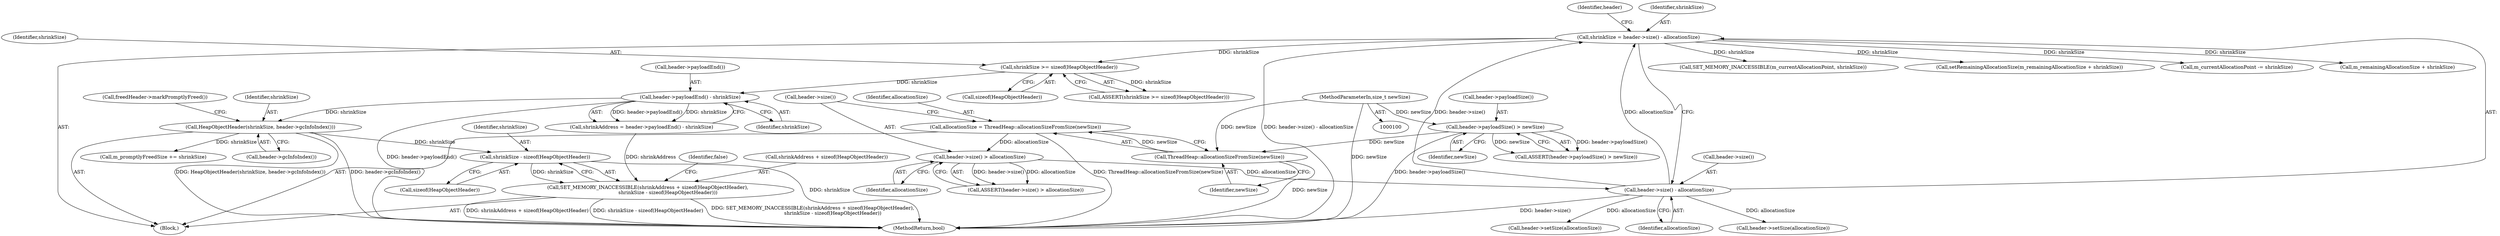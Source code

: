 digraph "0_Chrome_0749ec24fae74ec32d0567eef0e5ec43c84dbcb9_10@API" {
"1000181" [label="(Call,shrinkSize - sizeof(HeapObjectHeader))"];
"1000157" [label="(Call,HeapObjectHeader(shrinkSize, header->gcInfoIndex()))"];
"1000154" [label="(Call,header->payloadEnd() - shrinkSize)"];
"1000143" [label="(Call,shrinkSize >= sizeof(HeapObjectHeader))"];
"1000119" [label="(Call,shrinkSize = header->size() - allocationSize)"];
"1000121" [label="(Call,header->size() - allocationSize)"];
"1000115" [label="(Call,header->size() > allocationSize)"];
"1000110" [label="(Call,allocationSize = ThreadHeap::allocationSizeFromSize(newSize))"];
"1000112" [label="(Call,ThreadHeap::allocationSizeFromSize(newSize))"];
"1000106" [label="(Call,header->payloadSize() > newSize)"];
"1000102" [label="(MethodParameterIn,size_t newSize)"];
"1000176" [label="(Call,SET_MEMORY_INACCESSIBLE(shrinkAddress + sizeof(HeapObjectHeader),\n                          shrinkSize - sizeof(HeapObjectHeader)))"];
"1000157" [label="(Call,HeapObjectHeader(shrinkSize, header->gcInfoIndex()))"];
"1000154" [label="(Call,header->payloadEnd() - shrinkSize)"];
"1000142" [label="(Call,ASSERT(shrinkSize >= sizeof(HeapObjectHeader)))"];
"1000119" [label="(Call,shrinkSize = header->size() - allocationSize)"];
"1000138" [label="(Call,header->setSize(allocationSize))"];
"1000117" [label="(Identifier,allocationSize)"];
"1000105" [label="(Call,ASSERT(header->payloadSize() > newSize))"];
"1000183" [label="(Call,sizeof(HeapObjectHeader))"];
"1000110" [label="(Call,allocationSize = ThreadHeap::allocationSizeFromSize(newSize))"];
"1000103" [label="(Block,)"];
"1000156" [label="(Identifier,shrinkSize)"];
"1000115" [label="(Call,header->size() > allocationSize)"];
"1000123" [label="(Identifier,allocationSize)"];
"1000108" [label="(Identifier,newSize)"];
"1000155" [label="(Call,header->payloadEnd())"];
"1000186" [label="(Identifier,false)"];
"1000135" [label="(Call,SET_MEMORY_INACCESSIBLE(m_currentAllocationPoint, shrinkSize))"];
"1000176" [label="(Call,SET_MEMORY_INACCESSIBLE(shrinkAddress + sizeof(HeapObjectHeader),\n                          shrinkSize - sizeof(HeapObjectHeader)))"];
"1000177" [label="(Call,shrinkAddress + sizeof(HeapObjectHeader))"];
"1000113" [label="(Identifier,newSize)"];
"1000160" [label="(Call,freedHeader->markPromptlyFreed())"];
"1000174" [label="(Call,header->setSize(allocationSize))"];
"1000111" [label="(Identifier,allocationSize)"];
"1000106" [label="(Call,header->payloadSize() > newSize)"];
"1000112" [label="(Call,ThreadHeap::allocationSizeFromSize(newSize))"];
"1000131" [label="(Call,setRemainingAllocationSize(m_remainingAllocationSize + shrinkSize))"];
"1000107" [label="(Call,header->payloadSize())"];
"1000145" [label="(Call,sizeof(HeapObjectHeader))"];
"1000122" [label="(Call,header->size())"];
"1000187" [label="(MethodReturn,bool)"];
"1000152" [label="(Call,shrinkAddress = header->payloadEnd() - shrinkSize)"];
"1000128" [label="(Call,m_currentAllocationPoint -= shrinkSize)"];
"1000126" [label="(Identifier,header)"];
"1000102" [label="(MethodParameterIn,size_t newSize)"];
"1000132" [label="(Call,m_remainingAllocationSize + shrinkSize)"];
"1000158" [label="(Identifier,shrinkSize)"];
"1000116" [label="(Call,header->size())"];
"1000120" [label="(Identifier,shrinkSize)"];
"1000114" [label="(Call,ASSERT(header->size() > allocationSize))"];
"1000171" [label="(Call,m_promptlyFreedSize += shrinkSize)"];
"1000159" [label="(Call,header->gcInfoIndex())"];
"1000143" [label="(Call,shrinkSize >= sizeof(HeapObjectHeader))"];
"1000181" [label="(Call,shrinkSize - sizeof(HeapObjectHeader))"];
"1000121" [label="(Call,header->size() - allocationSize)"];
"1000182" [label="(Identifier,shrinkSize)"];
"1000144" [label="(Identifier,shrinkSize)"];
"1000181" -> "1000176"  [label="AST: "];
"1000181" -> "1000183"  [label="CFG: "];
"1000182" -> "1000181"  [label="AST: "];
"1000183" -> "1000181"  [label="AST: "];
"1000176" -> "1000181"  [label="CFG: "];
"1000181" -> "1000187"  [label="DDG: shrinkSize"];
"1000181" -> "1000176"  [label="DDG: shrinkSize"];
"1000157" -> "1000181"  [label="DDG: shrinkSize"];
"1000157" -> "1000103"  [label="AST: "];
"1000157" -> "1000159"  [label="CFG: "];
"1000158" -> "1000157"  [label="AST: "];
"1000159" -> "1000157"  [label="AST: "];
"1000160" -> "1000157"  [label="CFG: "];
"1000157" -> "1000187"  [label="DDG: HeapObjectHeader(shrinkSize, header->gcInfoIndex())"];
"1000157" -> "1000187"  [label="DDG: header->gcInfoIndex()"];
"1000154" -> "1000157"  [label="DDG: shrinkSize"];
"1000157" -> "1000171"  [label="DDG: shrinkSize"];
"1000154" -> "1000152"  [label="AST: "];
"1000154" -> "1000156"  [label="CFG: "];
"1000155" -> "1000154"  [label="AST: "];
"1000156" -> "1000154"  [label="AST: "];
"1000152" -> "1000154"  [label="CFG: "];
"1000154" -> "1000187"  [label="DDG: header->payloadEnd()"];
"1000154" -> "1000152"  [label="DDG: header->payloadEnd()"];
"1000154" -> "1000152"  [label="DDG: shrinkSize"];
"1000143" -> "1000154"  [label="DDG: shrinkSize"];
"1000143" -> "1000142"  [label="AST: "];
"1000143" -> "1000145"  [label="CFG: "];
"1000144" -> "1000143"  [label="AST: "];
"1000145" -> "1000143"  [label="AST: "];
"1000142" -> "1000143"  [label="CFG: "];
"1000143" -> "1000142"  [label="DDG: shrinkSize"];
"1000119" -> "1000143"  [label="DDG: shrinkSize"];
"1000119" -> "1000103"  [label="AST: "];
"1000119" -> "1000121"  [label="CFG: "];
"1000120" -> "1000119"  [label="AST: "];
"1000121" -> "1000119"  [label="AST: "];
"1000126" -> "1000119"  [label="CFG: "];
"1000119" -> "1000187"  [label="DDG: header->size() - allocationSize"];
"1000121" -> "1000119"  [label="DDG: header->size()"];
"1000121" -> "1000119"  [label="DDG: allocationSize"];
"1000119" -> "1000128"  [label="DDG: shrinkSize"];
"1000119" -> "1000131"  [label="DDG: shrinkSize"];
"1000119" -> "1000132"  [label="DDG: shrinkSize"];
"1000119" -> "1000135"  [label="DDG: shrinkSize"];
"1000121" -> "1000123"  [label="CFG: "];
"1000122" -> "1000121"  [label="AST: "];
"1000123" -> "1000121"  [label="AST: "];
"1000121" -> "1000187"  [label="DDG: header->size()"];
"1000115" -> "1000121"  [label="DDG: allocationSize"];
"1000121" -> "1000138"  [label="DDG: allocationSize"];
"1000121" -> "1000174"  [label="DDG: allocationSize"];
"1000115" -> "1000114"  [label="AST: "];
"1000115" -> "1000117"  [label="CFG: "];
"1000116" -> "1000115"  [label="AST: "];
"1000117" -> "1000115"  [label="AST: "];
"1000114" -> "1000115"  [label="CFG: "];
"1000115" -> "1000114"  [label="DDG: header->size()"];
"1000115" -> "1000114"  [label="DDG: allocationSize"];
"1000110" -> "1000115"  [label="DDG: allocationSize"];
"1000110" -> "1000103"  [label="AST: "];
"1000110" -> "1000112"  [label="CFG: "];
"1000111" -> "1000110"  [label="AST: "];
"1000112" -> "1000110"  [label="AST: "];
"1000116" -> "1000110"  [label="CFG: "];
"1000110" -> "1000187"  [label="DDG: ThreadHeap::allocationSizeFromSize(newSize)"];
"1000112" -> "1000110"  [label="DDG: newSize"];
"1000112" -> "1000113"  [label="CFG: "];
"1000113" -> "1000112"  [label="AST: "];
"1000112" -> "1000187"  [label="DDG: newSize"];
"1000106" -> "1000112"  [label="DDG: newSize"];
"1000102" -> "1000112"  [label="DDG: newSize"];
"1000106" -> "1000105"  [label="AST: "];
"1000106" -> "1000108"  [label="CFG: "];
"1000107" -> "1000106"  [label="AST: "];
"1000108" -> "1000106"  [label="AST: "];
"1000105" -> "1000106"  [label="CFG: "];
"1000106" -> "1000187"  [label="DDG: header->payloadSize()"];
"1000106" -> "1000105"  [label="DDG: header->payloadSize()"];
"1000106" -> "1000105"  [label="DDG: newSize"];
"1000102" -> "1000106"  [label="DDG: newSize"];
"1000102" -> "1000100"  [label="AST: "];
"1000102" -> "1000187"  [label="DDG: newSize"];
"1000176" -> "1000103"  [label="AST: "];
"1000177" -> "1000176"  [label="AST: "];
"1000186" -> "1000176"  [label="CFG: "];
"1000176" -> "1000187"  [label="DDG: shrinkSize - sizeof(HeapObjectHeader)"];
"1000176" -> "1000187"  [label="DDG: SET_MEMORY_INACCESSIBLE(shrinkAddress + sizeof(HeapObjectHeader),\n                          shrinkSize - sizeof(HeapObjectHeader))"];
"1000176" -> "1000187"  [label="DDG: shrinkAddress + sizeof(HeapObjectHeader)"];
"1000152" -> "1000176"  [label="DDG: shrinkAddress"];
}
